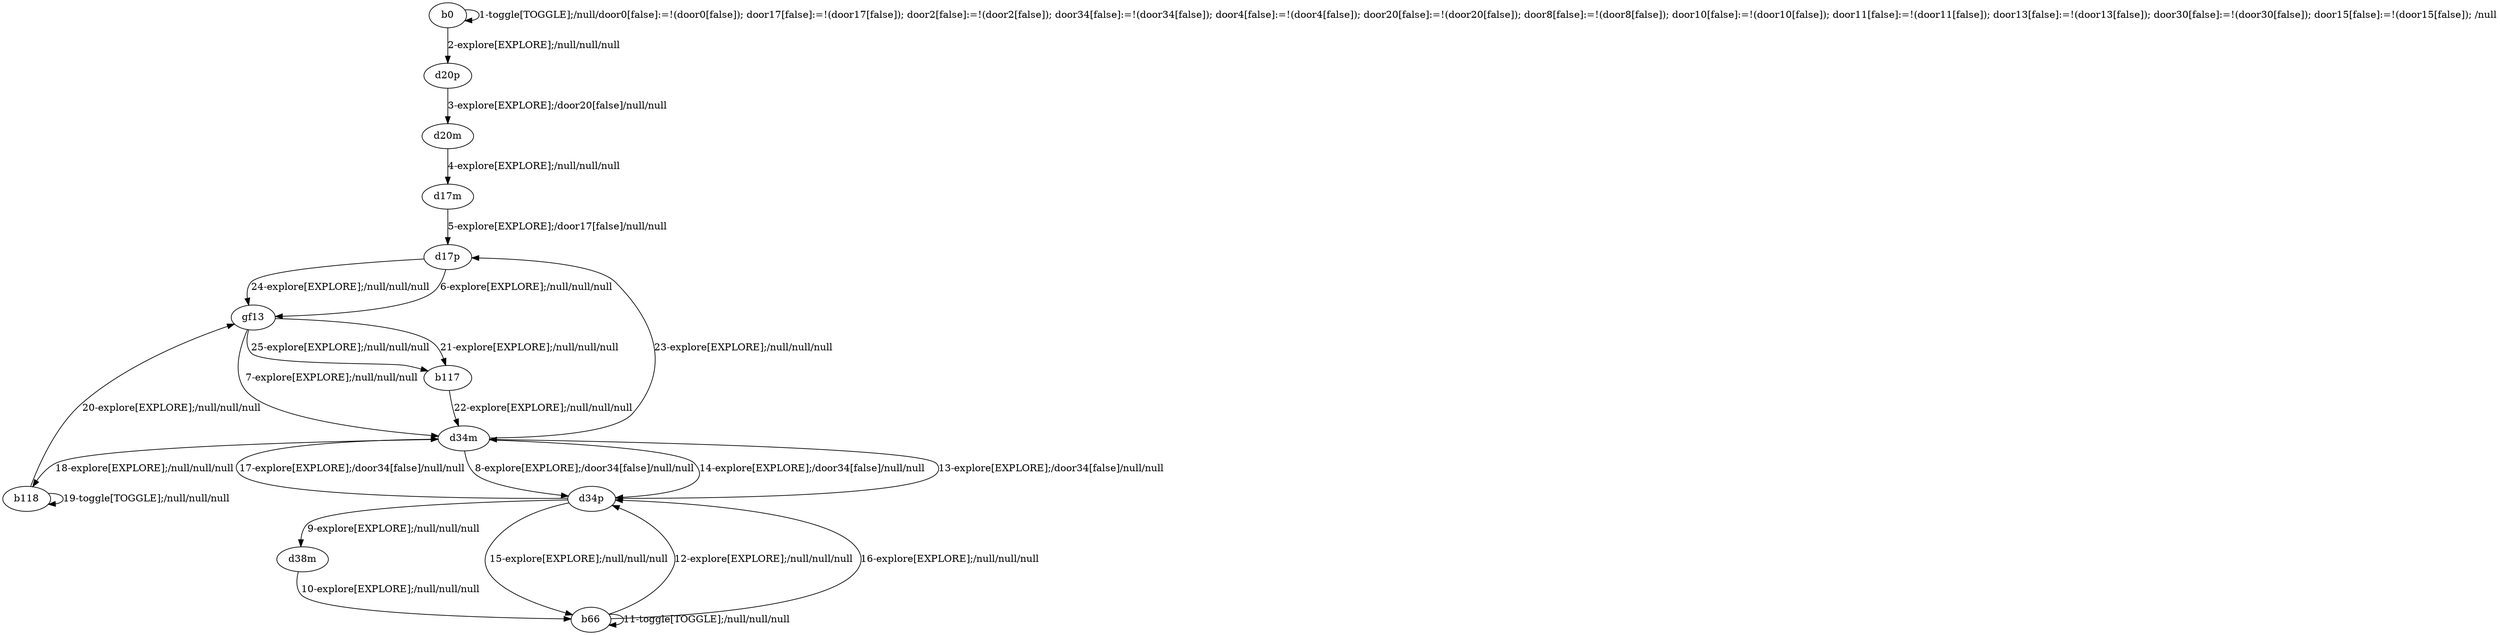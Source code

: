 # Total number of goals covered by this test: 2
# d34m --> d17p
# b117 --> d34m

digraph g {
"b0" -> "b0" [label = "1-toggle[TOGGLE];/null/door0[false]:=!(door0[false]); door17[false]:=!(door17[false]); door2[false]:=!(door2[false]); door34[false]:=!(door34[false]); door4[false]:=!(door4[false]); door20[false]:=!(door20[false]); door8[false]:=!(door8[false]); door10[false]:=!(door10[false]); door11[false]:=!(door11[false]); door13[false]:=!(door13[false]); door30[false]:=!(door30[false]); door15[false]:=!(door15[false]); /null"];
"b0" -> "d20p" [label = "2-explore[EXPLORE];/null/null/null"];
"d20p" -> "d20m" [label = "3-explore[EXPLORE];/door20[false]/null/null"];
"d20m" -> "d17m" [label = "4-explore[EXPLORE];/null/null/null"];
"d17m" -> "d17p" [label = "5-explore[EXPLORE];/door17[false]/null/null"];
"d17p" -> "gf13" [label = "6-explore[EXPLORE];/null/null/null"];
"gf13" -> "d34m" [label = "7-explore[EXPLORE];/null/null/null"];
"d34m" -> "d34p" [label = "8-explore[EXPLORE];/door34[false]/null/null"];
"d34p" -> "d38m" [label = "9-explore[EXPLORE];/null/null/null"];
"d38m" -> "b66" [label = "10-explore[EXPLORE];/null/null/null"];
"b66" -> "b66" [label = "11-toggle[TOGGLE];/null/null/null"];
"b66" -> "d34p" [label = "12-explore[EXPLORE];/null/null/null"];
"d34p" -> "d34m" [label = "13-explore[EXPLORE];/door34[false]/null/null"];
"d34m" -> "d34p" [label = "14-explore[EXPLORE];/door34[false]/null/null"];
"d34p" -> "b66" [label = "15-explore[EXPLORE];/null/null/null"];
"b66" -> "d34p" [label = "16-explore[EXPLORE];/null/null/null"];
"d34p" -> "d34m" [label = "17-explore[EXPLORE];/door34[false]/null/null"];
"d34m" -> "b118" [label = "18-explore[EXPLORE];/null/null/null"];
"b118" -> "b118" [label = "19-toggle[TOGGLE];/null/null/null"];
"b118" -> "gf13" [label = "20-explore[EXPLORE];/null/null/null"];
"gf13" -> "b117" [label = "21-explore[EXPLORE];/null/null/null"];
"b117" -> "d34m" [label = "22-explore[EXPLORE];/null/null/null"];
"d34m" -> "d17p" [label = "23-explore[EXPLORE];/null/null/null"];
"d17p" -> "gf13" [label = "24-explore[EXPLORE];/null/null/null"];
"gf13" -> "b117" [label = "25-explore[EXPLORE];/null/null/null"];
}